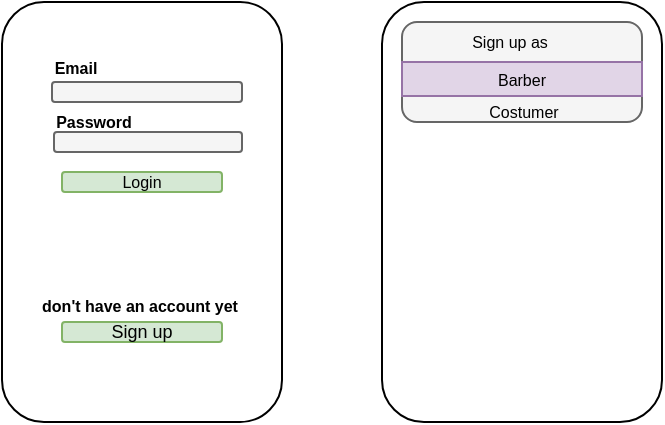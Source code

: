 <mxfile version="13.8.8" type="github">
  <diagram id="JaG_Oef0MP_lZhAA-aXu" name="Page-1">
    <mxGraphModel dx="844" dy="1579" grid="1" gridSize="10" guides="1" tooltips="1" connect="1" arrows="1" fold="1" page="1" pageScale="1" pageWidth="850" pageHeight="1100" math="0" shadow="0">
      <root>
        <mxCell id="0" />
        <mxCell id="1" parent="0" />
        <mxCell id="rbGwPKIIdidOjw9icI79-1" value="" style="rounded=1;whiteSpace=wrap;html=1;" vertex="1" parent="1">
          <mxGeometry x="91" y="-1060" width="140" height="210" as="geometry" />
        </mxCell>
        <mxCell id="rbGwPKIIdidOjw9icI79-2" value="" style="rounded=1;whiteSpace=wrap;html=1;fillColor=#f5f5f5;strokeColor=#666666;fontColor=#333333;" vertex="1" parent="1">
          <mxGeometry x="116" y="-1020" width="95" height="10" as="geometry" />
        </mxCell>
        <mxCell id="rbGwPKIIdidOjw9icI79-4" value="Sign up" style="rounded=1;whiteSpace=wrap;html=1;fillColor=#d5e8d4;strokeColor=#82b366;fontSize=9;" vertex="1" parent="1">
          <mxGeometry x="121" y="-900" width="80" height="10" as="geometry" />
        </mxCell>
        <mxCell id="rbGwPKIIdidOjw9icI79-6" value="" style="rounded=1;whiteSpace=wrap;html=1;fillColor=#f5f5f5;strokeColor=#666666;fontColor=#333333;" vertex="1" parent="1">
          <mxGeometry x="117" y="-995" width="94" height="10" as="geometry" />
        </mxCell>
        <mxCell id="rbGwPKIIdidOjw9icI79-7" value="Login" style="rounded=1;whiteSpace=wrap;html=1;fillColor=#d5e8d4;strokeColor=#82b366;fontSize=8;" vertex="1" parent="1">
          <mxGeometry x="121" y="-975" width="80" height="10" as="geometry" />
        </mxCell>
        <mxCell id="rbGwPKIIdidOjw9icI79-9" value="&lt;b&gt;&lt;font style=&quot;font-size: 8px&quot;&gt;Email&lt;/font&gt;&lt;/b&gt;" style="text;html=1;strokeColor=none;fillColor=none;align=center;verticalAlign=middle;whiteSpace=wrap;rounded=0;fontSize=9;" vertex="1" parent="1">
          <mxGeometry x="108" y="-1037" width="40" height="20" as="geometry" />
        </mxCell>
        <mxCell id="rbGwPKIIdidOjw9icI79-11" value="Password" style="text;html=1;strokeColor=none;fillColor=none;align=center;verticalAlign=middle;whiteSpace=wrap;rounded=0;fontSize=8;fontStyle=1" vertex="1" parent="1">
          <mxGeometry x="117" y="-1010" width="40" height="20" as="geometry" />
        </mxCell>
        <mxCell id="rbGwPKIIdidOjw9icI79-13" value="don&#39;t have an account yet" style="text;html=1;strokeColor=none;fillColor=none;align=center;verticalAlign=middle;whiteSpace=wrap;rounded=0;fontSize=8;fontStyle=1" vertex="1" parent="1">
          <mxGeometry x="90" y="-918" width="140" height="20" as="geometry" />
        </mxCell>
        <mxCell id="rbGwPKIIdidOjw9icI79-14" value="" style="rounded=1;whiteSpace=wrap;html=1;" vertex="1" parent="1">
          <mxGeometry x="281" y="-1060" width="140" height="210" as="geometry" />
        </mxCell>
        <mxCell id="rbGwPKIIdidOjw9icI79-15" value="" style="rounded=1;whiteSpace=wrap;html=1;fontSize=8;fillColor=#f5f5f5;strokeColor=#666666;fontColor=#333333;" vertex="1" parent="1">
          <mxGeometry x="291" y="-1050" width="120" height="50" as="geometry" />
        </mxCell>
        <mxCell id="rbGwPKIIdidOjw9icI79-16" value="Barber" style="rounded=0;whiteSpace=wrap;html=1;fontSize=8;fillColor=#e1d5e7;strokeColor=#9673a6;" vertex="1" parent="1">
          <mxGeometry x="291" y="-1030" width="120" height="17" as="geometry" />
        </mxCell>
        <mxCell id="rbGwPKIIdidOjw9icI79-18" value="Sign up as " style="text;html=1;strokeColor=none;fillColor=none;align=center;verticalAlign=middle;whiteSpace=wrap;rounded=0;fontSize=8;" vertex="1" parent="1">
          <mxGeometry x="300" y="-1050" width="90" height="20" as="geometry" />
        </mxCell>
        <mxCell id="rbGwPKIIdidOjw9icI79-19" value="Costumer" style="text;html=1;strokeColor=none;fillColor=none;align=center;verticalAlign=middle;whiteSpace=wrap;rounded=0;fontSize=8;" vertex="1" parent="1">
          <mxGeometry x="332" y="-1015" width="40" height="20" as="geometry" />
        </mxCell>
      </root>
    </mxGraphModel>
  </diagram>
</mxfile>
